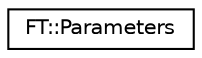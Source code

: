 digraph "Graphical Class Hierarchy"
{
 // LATEX_PDF_SIZE
  edge [fontname="Helvetica",fontsize="10",labelfontname="Helvetica",labelfontsize="10"];
  node [fontname="Helvetica",fontsize="10",shape=record];
  rankdir="LR";
  Node0 [label="FT::Parameters",height=0.2,width=0.4,color="black", fillcolor="white", style="filled",URL="$de/d2c/structFT_1_1Parameters.html",tooltip="holds the hyperparameters for Feat."];
}
